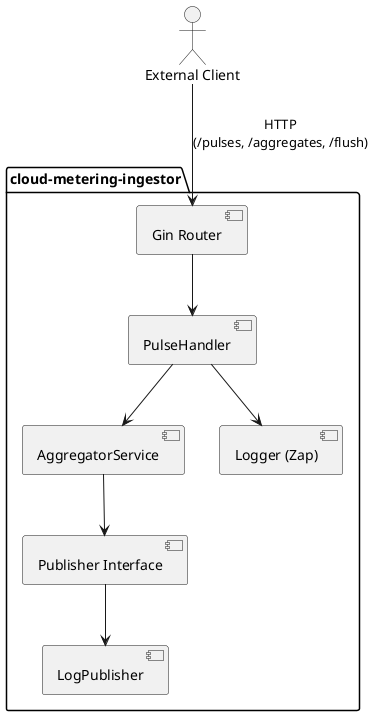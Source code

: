 @startuml
actor "External Client" as Client

package "cloud-metering-ingestor" {
  [Gin Router] --> [PulseHandler]
  [PulseHandler] --> [AggregatorService]
  [PulseHandler] --> [Logger (Zap)]
  [AggregatorService] --> [Publisher Interface]
  [Publisher Interface] --> [LogPublisher]
}

Client --> [Gin Router] : HTTP\n(/pulses, /aggregates, /flush)
'[Gin Router] --> [Prometheus Middleware] : metrics

@enduml